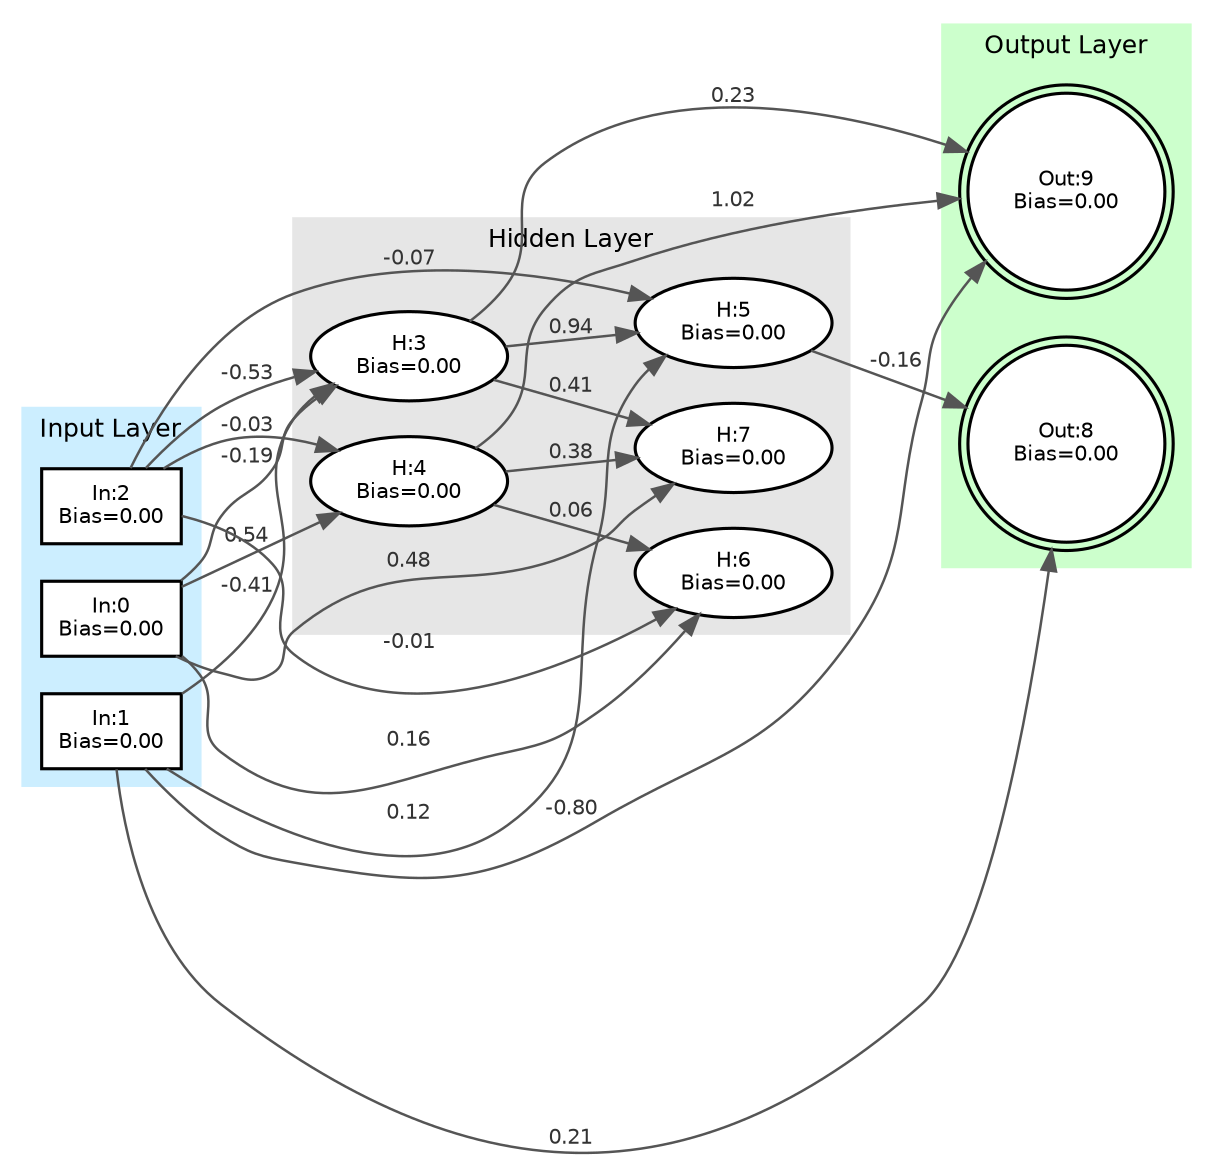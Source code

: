 digraph Minet {
    // Use left-to-right orientation
    rankdir=LR;
    graph [layout=dot, fontname="Helvetica", fontsize=12];
    node [fontname="Helvetica", fontsize=10];
    edge [fontname="Helvetica", fontsize=10];

    subgraph cluster_inputs {
        style=filled;
        color="#cceeff";
        penwidth=1.5;
        label="Input Layer";
        labelloc="top";
        labeljust="center";
        rank=same;
        neuron_0 [shape=box, style=filled, fillcolor=white, penwidth=1.5, label="In:0\nBias=0.00"];
        neuron_1 [shape=box, style=filled, fillcolor=white, penwidth=1.5, label="In:1\nBias=0.00"];
        neuron_2 [shape=box, style=filled, fillcolor=white, penwidth=1.5, label="In:2\nBias=0.00"];
    }

    subgraph cluster_hidden {
        style=filled;
        color="#e6e6e6";
        penwidth=1.5;
        label="Hidden Layer";
        labelloc="top";
        labeljust="center";
        neuron_3 [shape=ellipse, style=filled, fillcolor=white, penwidth=1.5, label="H:3\nBias=0.00"];
        neuron_4 [shape=ellipse, style=filled, fillcolor=white, penwidth=1.5, label="H:4\nBias=0.00"];
        neuron_5 [shape=ellipse, style=filled, fillcolor=white, penwidth=1.5, label="H:5\nBias=0.00"];
        neuron_6 [shape=ellipse, style=filled, fillcolor=white, penwidth=1.5, label="H:6\nBias=0.00"];
        neuron_7 [shape=ellipse, style=filled, fillcolor=white, penwidth=1.5, label="H:7\nBias=0.00"];
    }

    subgraph cluster_outputs {
        style=filled;
        color="#ccffcc";
        penwidth=1.5;
        label="Output Layer";
        labelloc="top";
        labeljust="center";
        rank=same;
        neuron_8 [shape=doublecircle, style=filled, fillcolor=white, penwidth=1.5, label="Out:8\nBias=0.00"];
        neuron_9 [shape=doublecircle, style=filled, fillcolor=white, penwidth=1.5, label="Out:9\nBias=0.00"];
    }

    // Edges
    edge [color="#555555", penwidth=1.2];
    neuron_0 -> neuron_3 [label="-0.19", fontcolor="#333333"];
    neuron_0 -> neuron_4 [label="0.54", fontcolor="#333333"];
    neuron_0 -> neuron_6 [label="0.16", fontcolor="#333333"];
    neuron_0 -> neuron_7 [label="0.48", fontcolor="#333333"];
    neuron_1 -> neuron_3 [label="-0.41", fontcolor="#333333"];
    neuron_1 -> neuron_5 [label="0.12", fontcolor="#333333"];
    neuron_1 -> neuron_8 [label="0.21", fontcolor="#333333"];
    neuron_1 -> neuron_9 [label="-0.80", fontcolor="#333333"];
    neuron_2 -> neuron_3 [label="-0.53", fontcolor="#333333"];
    neuron_2 -> neuron_4 [label="-0.03", fontcolor="#333333"];
    neuron_2 -> neuron_5 [label="-0.07", fontcolor="#333333"];
    neuron_2 -> neuron_6 [label="-0.01", fontcolor="#333333"];
    neuron_3 -> neuron_5 [label="0.94", fontcolor="#333333"];
    neuron_3 -> neuron_7 [label="0.41", fontcolor="#333333"];
    neuron_3 -> neuron_9 [label="0.23", fontcolor="#333333"];
    neuron_4 -> neuron_6 [label="0.06", fontcolor="#333333"];
    neuron_4 -> neuron_7 [label="0.38", fontcolor="#333333"];
    neuron_4 -> neuron_9 [label="1.02", fontcolor="#333333"];
    neuron_5 -> neuron_8 [label="-0.16", fontcolor="#333333"];
}
